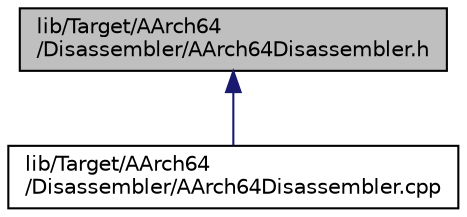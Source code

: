 digraph "lib/Target/AArch64/Disassembler/AArch64Disassembler.h"
{
 // LATEX_PDF_SIZE
  bgcolor="transparent";
  edge [fontname="Helvetica",fontsize="10",labelfontname="Helvetica",labelfontsize="10"];
  node [fontname="Helvetica",fontsize="10",shape="box"];
  Node1 [label="lib/Target/AArch64\l/Disassembler/AArch64Disassembler.h",height=0.2,width=0.4,color="black", fillcolor="grey75", style="filled", fontcolor="black",tooltip=" "];
  Node1 -> Node2 [dir="back",color="midnightblue",fontsize="10",style="solid",fontname="Helvetica"];
  Node2 [label="lib/Target/AArch64\l/Disassembler/AArch64Disassembler.cpp",height=0.2,width=0.4,color="black",URL="$AArch64Disassembler_8cpp.html",tooltip=" "];
}
